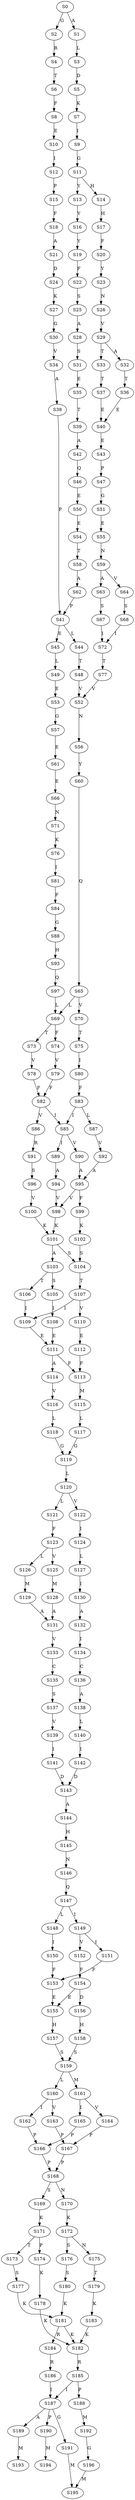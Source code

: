 strict digraph  {
	S0 -> S1 [ label = A ];
	S0 -> S2 [ label = G ];
	S1 -> S3 [ label = L ];
	S2 -> S4 [ label = R ];
	S3 -> S5 [ label = D ];
	S4 -> S6 [ label = T ];
	S5 -> S7 [ label = K ];
	S6 -> S8 [ label = F ];
	S7 -> S9 [ label = I ];
	S8 -> S10 [ label = E ];
	S9 -> S11 [ label = G ];
	S10 -> S12 [ label = I ];
	S11 -> S13 [ label = Y ];
	S11 -> S14 [ label = H ];
	S12 -> S15 [ label = P ];
	S13 -> S16 [ label = Y ];
	S14 -> S17 [ label = H ];
	S15 -> S18 [ label = F ];
	S16 -> S19 [ label = Y ];
	S17 -> S20 [ label = F ];
	S18 -> S21 [ label = A ];
	S19 -> S22 [ label = F ];
	S20 -> S23 [ label = Y ];
	S21 -> S24 [ label = D ];
	S22 -> S25 [ label = S ];
	S23 -> S26 [ label = N ];
	S24 -> S27 [ label = K ];
	S25 -> S28 [ label = A ];
	S26 -> S29 [ label = V ];
	S27 -> S30 [ label = G ];
	S28 -> S31 [ label = S ];
	S29 -> S32 [ label = A ];
	S29 -> S33 [ label = T ];
	S30 -> S34 [ label = V ];
	S31 -> S35 [ label = E ];
	S32 -> S36 [ label = T ];
	S33 -> S37 [ label = T ];
	S34 -> S38 [ label = A ];
	S35 -> S39 [ label = T ];
	S36 -> S40 [ label = E ];
	S37 -> S40 [ label = E ];
	S38 -> S41 [ label = P ];
	S39 -> S42 [ label = A ];
	S40 -> S43 [ label = E ];
	S41 -> S44 [ label = L ];
	S41 -> S45 [ label = E ];
	S42 -> S46 [ label = Q ];
	S43 -> S47 [ label = P ];
	S44 -> S48 [ label = T ];
	S45 -> S49 [ label = L ];
	S46 -> S50 [ label = E ];
	S47 -> S51 [ label = G ];
	S48 -> S52 [ label = V ];
	S49 -> S53 [ label = E ];
	S50 -> S54 [ label = E ];
	S51 -> S55 [ label = E ];
	S52 -> S56 [ label = N ];
	S53 -> S57 [ label = G ];
	S54 -> S58 [ label = T ];
	S55 -> S59 [ label = N ];
	S56 -> S60 [ label = Y ];
	S57 -> S61 [ label = E ];
	S58 -> S62 [ label = A ];
	S59 -> S63 [ label = A ];
	S59 -> S64 [ label = V ];
	S60 -> S65 [ label = Q ];
	S61 -> S66 [ label = E ];
	S62 -> S41 [ label = P ];
	S63 -> S67 [ label = S ];
	S64 -> S68 [ label = S ];
	S65 -> S69 [ label = L ];
	S65 -> S70 [ label = V ];
	S66 -> S71 [ label = N ];
	S67 -> S72 [ label = I ];
	S68 -> S72 [ label = I ];
	S69 -> S73 [ label = T ];
	S69 -> S74 [ label = F ];
	S70 -> S75 [ label = T ];
	S71 -> S76 [ label = K ];
	S72 -> S77 [ label = T ];
	S73 -> S78 [ label = V ];
	S74 -> S79 [ label = V ];
	S75 -> S80 [ label = I ];
	S76 -> S81 [ label = I ];
	S77 -> S52 [ label = V ];
	S78 -> S82 [ label = F ];
	S79 -> S82 [ label = F ];
	S80 -> S83 [ label = F ];
	S81 -> S84 [ label = F ];
	S82 -> S85 [ label = I ];
	S82 -> S86 [ label = V ];
	S83 -> S85 [ label = I ];
	S83 -> S87 [ label = L ];
	S84 -> S88 [ label = G ];
	S85 -> S89 [ label = I ];
	S85 -> S90 [ label = V ];
	S86 -> S91 [ label = R ];
	S87 -> S92 [ label = V ];
	S88 -> S93 [ label = H ];
	S89 -> S94 [ label = A ];
	S90 -> S95 [ label = A ];
	S91 -> S96 [ label = S ];
	S92 -> S95 [ label = A ];
	S93 -> S97 [ label = Q ];
	S94 -> S98 [ label = V ];
	S95 -> S99 [ label = F ];
	S95 -> S98 [ label = V ];
	S96 -> S100 [ label = V ];
	S97 -> S69 [ label = L ];
	S98 -> S101 [ label = K ];
	S99 -> S102 [ label = K ];
	S100 -> S101 [ label = K ];
	S101 -> S103 [ label = A ];
	S101 -> S104 [ label = S ];
	S102 -> S104 [ label = S ];
	S103 -> S105 [ label = S ];
	S103 -> S106 [ label = T ];
	S104 -> S107 [ label = T ];
	S105 -> S108 [ label = I ];
	S106 -> S109 [ label = I ];
	S107 -> S109 [ label = I ];
	S107 -> S110 [ label = V ];
	S108 -> S111 [ label = E ];
	S109 -> S111 [ label = E ];
	S110 -> S112 [ label = E ];
	S111 -> S113 [ label = F ];
	S111 -> S114 [ label = A ];
	S112 -> S113 [ label = F ];
	S113 -> S115 [ label = M ];
	S114 -> S116 [ label = V ];
	S115 -> S117 [ label = L ];
	S116 -> S118 [ label = L ];
	S117 -> S119 [ label = G ];
	S118 -> S119 [ label = G ];
	S119 -> S120 [ label = L ];
	S120 -> S121 [ label = L ];
	S120 -> S122 [ label = V ];
	S121 -> S123 [ label = F ];
	S122 -> S124 [ label = I ];
	S123 -> S125 [ label = V ];
	S123 -> S126 [ label = L ];
	S124 -> S127 [ label = L ];
	S125 -> S128 [ label = M ];
	S126 -> S129 [ label = M ];
	S127 -> S130 [ label = I ];
	S128 -> S131 [ label = A ];
	S129 -> S131 [ label = A ];
	S130 -> S132 [ label = A ];
	S131 -> S133 [ label = V ];
	S132 -> S134 [ label = I ];
	S133 -> S135 [ label = C ];
	S134 -> S136 [ label = C ];
	S135 -> S137 [ label = S ];
	S136 -> S138 [ label = A ];
	S137 -> S139 [ label = V ];
	S138 -> S140 [ label = L ];
	S139 -> S141 [ label = I ];
	S140 -> S142 [ label = I ];
	S141 -> S143 [ label = D ];
	S142 -> S143 [ label = D ];
	S143 -> S144 [ label = A ];
	S144 -> S145 [ label = H ];
	S145 -> S146 [ label = N ];
	S146 -> S147 [ label = Q ];
	S147 -> S148 [ label = L ];
	S147 -> S149 [ label = I ];
	S148 -> S150 [ label = I ];
	S149 -> S151 [ label = I ];
	S149 -> S152 [ label = V ];
	S150 -> S153 [ label = F ];
	S151 -> S153 [ label = F ];
	S152 -> S154 [ label = F ];
	S153 -> S155 [ label = E ];
	S154 -> S155 [ label = E ];
	S154 -> S156 [ label = D ];
	S155 -> S157 [ label = H ];
	S156 -> S158 [ label = H ];
	S157 -> S159 [ label = S ];
	S158 -> S159 [ label = S ];
	S159 -> S160 [ label = L ];
	S159 -> S161 [ label = M ];
	S160 -> S162 [ label = I ];
	S160 -> S163 [ label = V ];
	S161 -> S164 [ label = V ];
	S161 -> S165 [ label = I ];
	S162 -> S166 [ label = P ];
	S163 -> S167 [ label = P ];
	S164 -> S167 [ label = P ];
	S165 -> S166 [ label = P ];
	S166 -> S168 [ label = P ];
	S167 -> S168 [ label = P ];
	S168 -> S169 [ label = S ];
	S168 -> S170 [ label = N ];
	S169 -> S171 [ label = K ];
	S170 -> S172 [ label = K ];
	S171 -> S173 [ label = T ];
	S171 -> S174 [ label = P ];
	S172 -> S175 [ label = N ];
	S172 -> S176 [ label = S ];
	S173 -> S177 [ label = S ];
	S174 -> S178 [ label = K ];
	S175 -> S179 [ label = T ];
	S176 -> S180 [ label = S ];
	S177 -> S181 [ label = K ];
	S178 -> S182 [ label = K ];
	S179 -> S183 [ label = K ];
	S180 -> S181 [ label = K ];
	S181 -> S184 [ label = R ];
	S181 -> S182 [ label = K ];
	S182 -> S185 [ label = R ];
	S183 -> S182 [ label = K ];
	S184 -> S186 [ label = R ];
	S185 -> S187 [ label = I ];
	S185 -> S188 [ label = P ];
	S186 -> S187 [ label = I ];
	S187 -> S189 [ label = A ];
	S187 -> S190 [ label = P ];
	S187 -> S191 [ label = G ];
	S188 -> S192 [ label = M ];
	S189 -> S193 [ label = M ];
	S190 -> S194 [ label = M ];
	S191 -> S195 [ label = M ];
	S192 -> S196 [ label = G ];
	S196 -> S195 [ label = M ];
}
